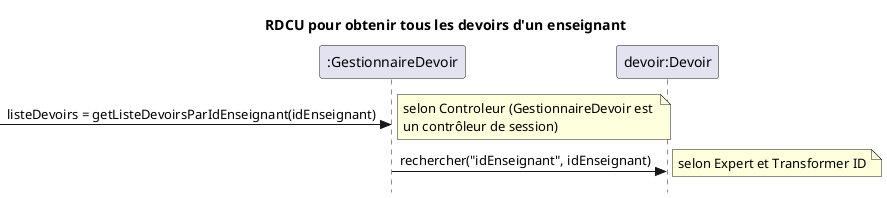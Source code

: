 @startuml
skinparam style strictuml
skinparam defaultfontname Verdana
title RDCU pour obtenir tous les devoirs d'un enseignant
participant ":GestionnaireDevoir" as gd
participant "devoir:Devoir" as d

-> gd : listeDevoirs = getListeDevoirsParIdEnseignant(idEnseignant)
note right : selon Controleur (GestionnaireDevoir est \nun contrôleur de session)
gd->d : rechercher("idEnseignant", idEnseignant)
note right : selon Expert et Transformer ID


@enduml
